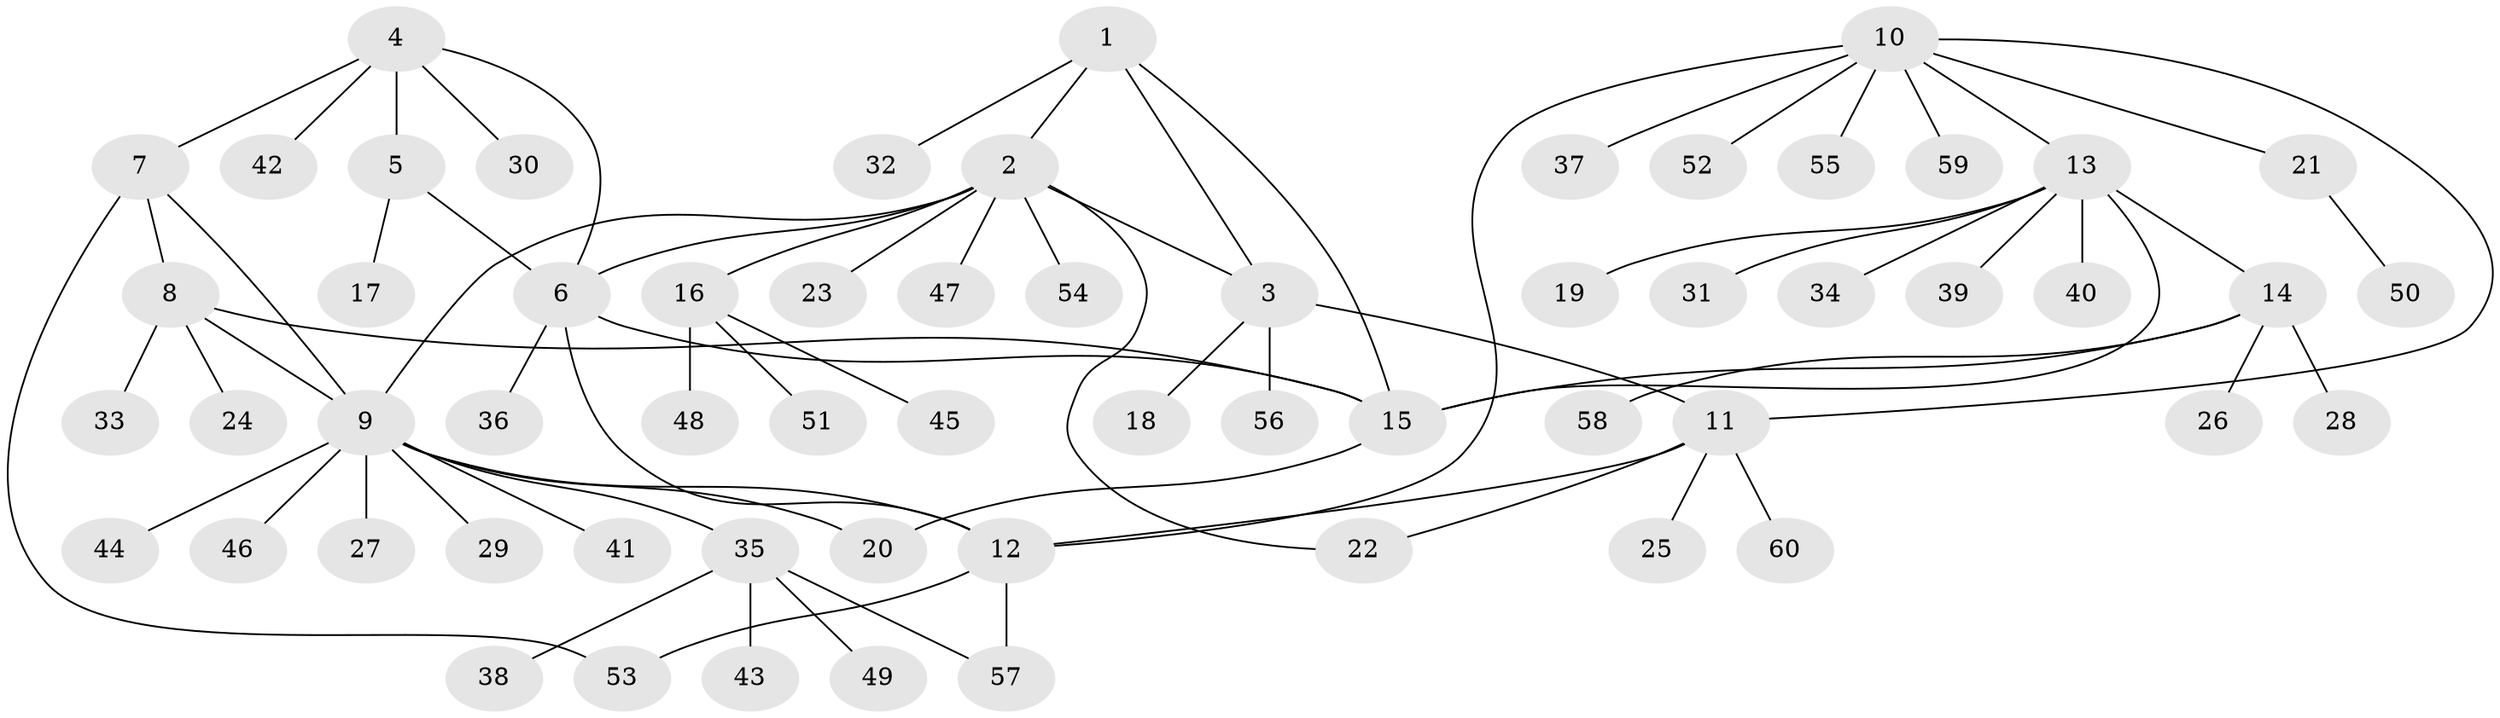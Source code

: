 // Generated by graph-tools (version 1.1) at 2025/26/03/09/25 03:26:37]
// undirected, 60 vertices, 74 edges
graph export_dot {
graph [start="1"]
  node [color=gray90,style=filled];
  1;
  2;
  3;
  4;
  5;
  6;
  7;
  8;
  9;
  10;
  11;
  12;
  13;
  14;
  15;
  16;
  17;
  18;
  19;
  20;
  21;
  22;
  23;
  24;
  25;
  26;
  27;
  28;
  29;
  30;
  31;
  32;
  33;
  34;
  35;
  36;
  37;
  38;
  39;
  40;
  41;
  42;
  43;
  44;
  45;
  46;
  47;
  48;
  49;
  50;
  51;
  52;
  53;
  54;
  55;
  56;
  57;
  58;
  59;
  60;
  1 -- 2;
  1 -- 3;
  1 -- 15;
  1 -- 32;
  2 -- 3;
  2 -- 6;
  2 -- 9;
  2 -- 16;
  2 -- 22;
  2 -- 23;
  2 -- 47;
  2 -- 54;
  3 -- 11;
  3 -- 18;
  3 -- 56;
  4 -- 5;
  4 -- 6;
  4 -- 7;
  4 -- 30;
  4 -- 42;
  5 -- 6;
  5 -- 17;
  6 -- 12;
  6 -- 15;
  6 -- 36;
  7 -- 8;
  7 -- 9;
  7 -- 53;
  8 -- 9;
  8 -- 15;
  8 -- 24;
  8 -- 33;
  9 -- 12;
  9 -- 20;
  9 -- 27;
  9 -- 29;
  9 -- 35;
  9 -- 41;
  9 -- 44;
  9 -- 46;
  10 -- 11;
  10 -- 12;
  10 -- 13;
  10 -- 21;
  10 -- 37;
  10 -- 52;
  10 -- 55;
  10 -- 59;
  11 -- 12;
  11 -- 22;
  11 -- 25;
  11 -- 60;
  12 -- 53;
  12 -- 57;
  13 -- 14;
  13 -- 15;
  13 -- 19;
  13 -- 31;
  13 -- 34;
  13 -- 39;
  13 -- 40;
  14 -- 15;
  14 -- 26;
  14 -- 28;
  14 -- 58;
  15 -- 20;
  16 -- 45;
  16 -- 48;
  16 -- 51;
  21 -- 50;
  35 -- 38;
  35 -- 43;
  35 -- 49;
  35 -- 57;
}
